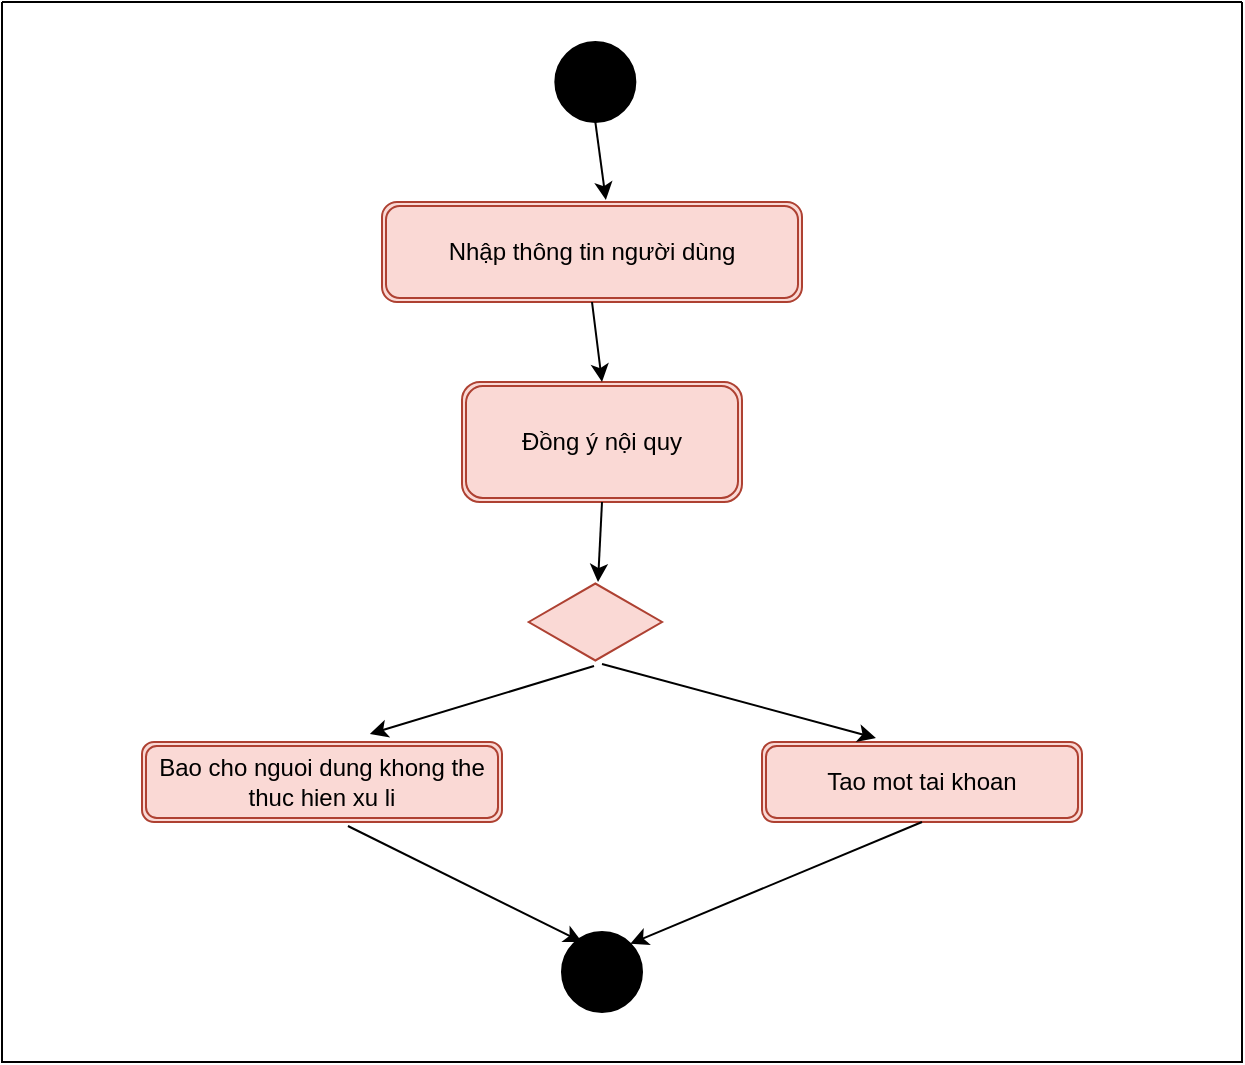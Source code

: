 <mxfile version="15.1.4" type="github">
  <diagram id="0GewTT7XuQJsfpO_Ouhk" name="Page-1">
    <mxGraphModel dx="946" dy="646" grid="1" gridSize="10" guides="1" tooltips="1" connect="1" arrows="1" fold="1" page="1" pageScale="1" pageWidth="827" pageHeight="1169" math="0" shadow="0">
      <root>
        <mxCell id="0" />
        <mxCell id="1" parent="0" />
        <mxCell id="Xpai9nHG0NQYsy0mhqO3-1" value="" style="swimlane;startSize=0;" vertex="1" parent="1">
          <mxGeometry x="100" y="100" width="620" height="530" as="geometry" />
        </mxCell>
        <mxCell id="Xpai9nHG0NQYsy0mhqO3-2" value="" style="ellipse;whiteSpace=wrap;html=1;aspect=fixed;fillColor=#000000;" vertex="1" parent="Xpai9nHG0NQYsy0mhqO3-1">
          <mxGeometry x="276.67" y="20" width="40" height="40" as="geometry" />
        </mxCell>
        <mxCell id="Xpai9nHG0NQYsy0mhqO3-3" value="Nhập thông tin người dùng" style="shape=ext;double=1;rounded=1;whiteSpace=wrap;html=1;fillColor=#fad9d5;strokeColor=#ae4132;" vertex="1" parent="Xpai9nHG0NQYsy0mhqO3-1">
          <mxGeometry x="190" y="100" width="210" height="50" as="geometry" />
        </mxCell>
        <mxCell id="Xpai9nHG0NQYsy0mhqO3-5" value="" style="html=1;whiteSpace=wrap;aspect=fixed;shape=isoRectangle;fillColor=#fad9d5;strokeColor=#ae4132;" vertex="1" parent="Xpai9nHG0NQYsy0mhqO3-1">
          <mxGeometry x="263.34" y="290" width="66.67" height="40" as="geometry" />
        </mxCell>
        <mxCell id="Xpai9nHG0NQYsy0mhqO3-6" value="Bao cho nguoi dung khong the&lt;br&gt;thuc hien xu li" style="shape=ext;double=1;rounded=1;whiteSpace=wrap;html=1;fillColor=#fad9d5;strokeColor=#ae4132;" vertex="1" parent="Xpai9nHG0NQYsy0mhqO3-1">
          <mxGeometry x="70" y="370" width="180" height="40" as="geometry" />
        </mxCell>
        <mxCell id="Xpai9nHG0NQYsy0mhqO3-7" value="Tao mot tai khoan" style="shape=ext;double=1;rounded=1;whiteSpace=wrap;html=1;fillColor=#fad9d5;strokeColor=#ae4132;" vertex="1" parent="Xpai9nHG0NQYsy0mhqO3-1">
          <mxGeometry x="380" y="370" width="160" height="40" as="geometry" />
        </mxCell>
        <mxCell id="Xpai9nHG0NQYsy0mhqO3-8" value="" style="ellipse;whiteSpace=wrap;html=1;aspect=fixed;fillColor=#000000;" vertex="1" parent="Xpai9nHG0NQYsy0mhqO3-1">
          <mxGeometry x="280" y="465" width="40" height="40" as="geometry" />
        </mxCell>
        <mxCell id="Xpai9nHG0NQYsy0mhqO3-11" value="" style="endArrow=classic;html=1;exitX=0.5;exitY=1;exitDx=0;exitDy=0;entryX=0.533;entryY=-0.02;entryDx=0;entryDy=0;entryPerimeter=0;" edge="1" parent="Xpai9nHG0NQYsy0mhqO3-1" source="Xpai9nHG0NQYsy0mhqO3-2" target="Xpai9nHG0NQYsy0mhqO3-3">
          <mxGeometry width="50" height="50" relative="1" as="geometry">
            <mxPoint x="290" y="250" as="sourcePoint" />
            <mxPoint x="340" y="200" as="targetPoint" />
          </mxGeometry>
        </mxCell>
        <mxCell id="Xpai9nHG0NQYsy0mhqO3-14" value="" style="endArrow=classic;html=1;exitX=0.49;exitY=1.05;exitDx=0;exitDy=0;exitPerimeter=0;entryX=0.633;entryY=-0.1;entryDx=0;entryDy=0;entryPerimeter=0;" edge="1" parent="Xpai9nHG0NQYsy0mhqO3-1" source="Xpai9nHG0NQYsy0mhqO3-5" target="Xpai9nHG0NQYsy0mhqO3-6">
          <mxGeometry width="50" height="50" relative="1" as="geometry">
            <mxPoint x="290" y="250" as="sourcePoint" />
            <mxPoint x="340" y="200" as="targetPoint" />
          </mxGeometry>
        </mxCell>
        <mxCell id="Xpai9nHG0NQYsy0mhqO3-15" value="" style="endArrow=classic;html=1;exitX=0.55;exitY=1.025;exitDx=0;exitDy=0;exitPerimeter=0;entryX=0.356;entryY=-0.05;entryDx=0;entryDy=0;entryPerimeter=0;" edge="1" parent="Xpai9nHG0NQYsy0mhqO3-1" source="Xpai9nHG0NQYsy0mhqO3-5" target="Xpai9nHG0NQYsy0mhqO3-7">
          <mxGeometry width="50" height="50" relative="1" as="geometry">
            <mxPoint x="290" y="250" as="sourcePoint" />
            <mxPoint x="340" y="200" as="targetPoint" />
          </mxGeometry>
        </mxCell>
        <mxCell id="Xpai9nHG0NQYsy0mhqO3-17" value="" style="endArrow=classic;html=1;exitX=0.5;exitY=1;exitDx=0;exitDy=0;entryX=1;entryY=0;entryDx=0;entryDy=0;" edge="1" parent="Xpai9nHG0NQYsy0mhqO3-1" source="Xpai9nHG0NQYsy0mhqO3-7" target="Xpai9nHG0NQYsy0mhqO3-8">
          <mxGeometry width="50" height="50" relative="1" as="geometry">
            <mxPoint x="290" y="250" as="sourcePoint" />
            <mxPoint x="340" y="200" as="targetPoint" />
          </mxGeometry>
        </mxCell>
        <mxCell id="Xpai9nHG0NQYsy0mhqO3-4" value="Đồng ý nội quy" style="shape=ext;double=1;rounded=1;whiteSpace=wrap;html=1;fillColor=#fad9d5;strokeColor=#ae4132;" vertex="1" parent="1">
          <mxGeometry x="330" y="290" width="140" height="60" as="geometry" />
        </mxCell>
        <mxCell id="Xpai9nHG0NQYsy0mhqO3-12" value="" style="endArrow=classic;html=1;exitX=0.5;exitY=1;exitDx=0;exitDy=0;entryX=0.5;entryY=0;entryDx=0;entryDy=0;" edge="1" parent="1" source="Xpai9nHG0NQYsy0mhqO3-3" target="Xpai9nHG0NQYsy0mhqO3-4">
          <mxGeometry width="50" height="50" relative="1" as="geometry">
            <mxPoint x="390" y="350" as="sourcePoint" />
            <mxPoint x="440" y="300" as="targetPoint" />
          </mxGeometry>
        </mxCell>
        <mxCell id="Xpai9nHG0NQYsy0mhqO3-13" value="" style="endArrow=classic;html=1;exitX=0.5;exitY=1;exitDx=0;exitDy=0;entryX=0.52;entryY=0;entryDx=0;entryDy=0;entryPerimeter=0;" edge="1" parent="1" source="Xpai9nHG0NQYsy0mhqO3-4" target="Xpai9nHG0NQYsy0mhqO3-5">
          <mxGeometry width="50" height="50" relative="1" as="geometry">
            <mxPoint x="390" y="350" as="sourcePoint" />
            <mxPoint x="440" y="300" as="targetPoint" />
          </mxGeometry>
        </mxCell>
        <mxCell id="Xpai9nHG0NQYsy0mhqO3-16" value="" style="endArrow=classic;html=1;exitX=0.572;exitY=1.05;exitDx=0;exitDy=0;exitPerimeter=0;" edge="1" parent="1" source="Xpai9nHG0NQYsy0mhqO3-6">
          <mxGeometry width="50" height="50" relative="1" as="geometry">
            <mxPoint x="390" y="350" as="sourcePoint" />
            <mxPoint x="390" y="570" as="targetPoint" />
          </mxGeometry>
        </mxCell>
      </root>
    </mxGraphModel>
  </diagram>
</mxfile>
